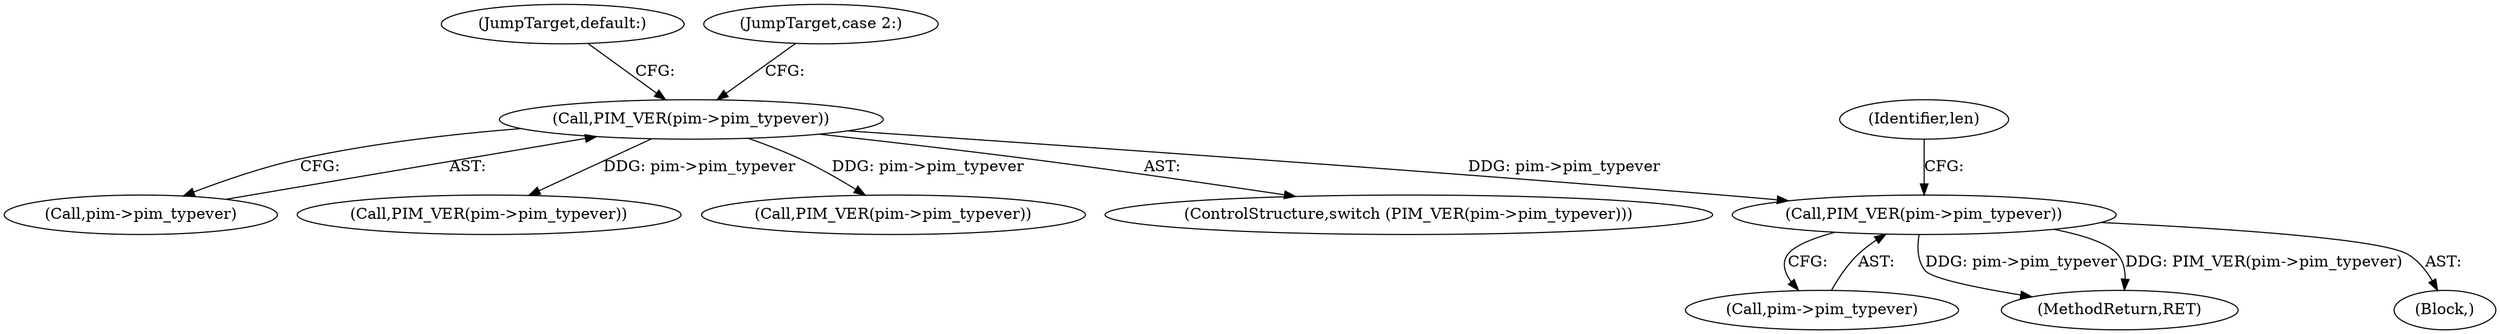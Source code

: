 digraph "0_tcpdump_5dc1860d8267b1e0cb78c9ffa2a40bea2fdb3ddc_0@pointer" {
"1000196" [label="(Call,PIM_VER(pim->pim_typever))"];
"1000130" [label="(Call,PIM_VER(pim->pim_typever))"];
"1000197" [label="(Call,pim->pim_typever)"];
"1000131" [label="(Call,pim->pim_typever)"];
"1000203" [label="(MethodReturn,RET)"];
"1000130" [label="(Call,PIM_VER(pim->pim_typever))"];
"1000189" [label="(JumpTarget,default:)"];
"1000196" [label="(Call,PIM_VER(pim->pim_typever))"];
"1000200" [label="(Identifier,len)"];
"1000148" [label="(Call,PIM_VER(pim->pim_typever))"];
"1000170" [label="(Call,PIM_VER(pim->pim_typever))"];
"1000135" [label="(JumpTarget,case 2:)"];
"1000195" [label="(Block,)"];
"1000129" [label="(ControlStructure,switch (PIM_VER(pim->pim_typever)))"];
"1000196" -> "1000195"  [label="AST: "];
"1000196" -> "1000197"  [label="CFG: "];
"1000197" -> "1000196"  [label="AST: "];
"1000200" -> "1000196"  [label="CFG: "];
"1000196" -> "1000203"  [label="DDG: pim->pim_typever"];
"1000196" -> "1000203"  [label="DDG: PIM_VER(pim->pim_typever)"];
"1000130" -> "1000196"  [label="DDG: pim->pim_typever"];
"1000130" -> "1000129"  [label="AST: "];
"1000130" -> "1000131"  [label="CFG: "];
"1000131" -> "1000130"  [label="AST: "];
"1000135" -> "1000130"  [label="CFG: "];
"1000189" -> "1000130"  [label="CFG: "];
"1000130" -> "1000148"  [label="DDG: pim->pim_typever"];
"1000130" -> "1000170"  [label="DDG: pim->pim_typever"];
}
